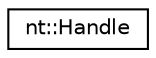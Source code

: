 digraph "Graphical Class Hierarchy"
{
  edge [fontname="Helvetica",fontsize="10",labelfontname="Helvetica",labelfontsize="10"];
  node [fontname="Helvetica",fontsize="10",shape=record];
  rankdir="LR";
  Node1 [label="nt::Handle",height=0.2,width=0.4,color="black", fillcolor="white", style="filled",URL="$classnt_1_1Handle.html"];
}
